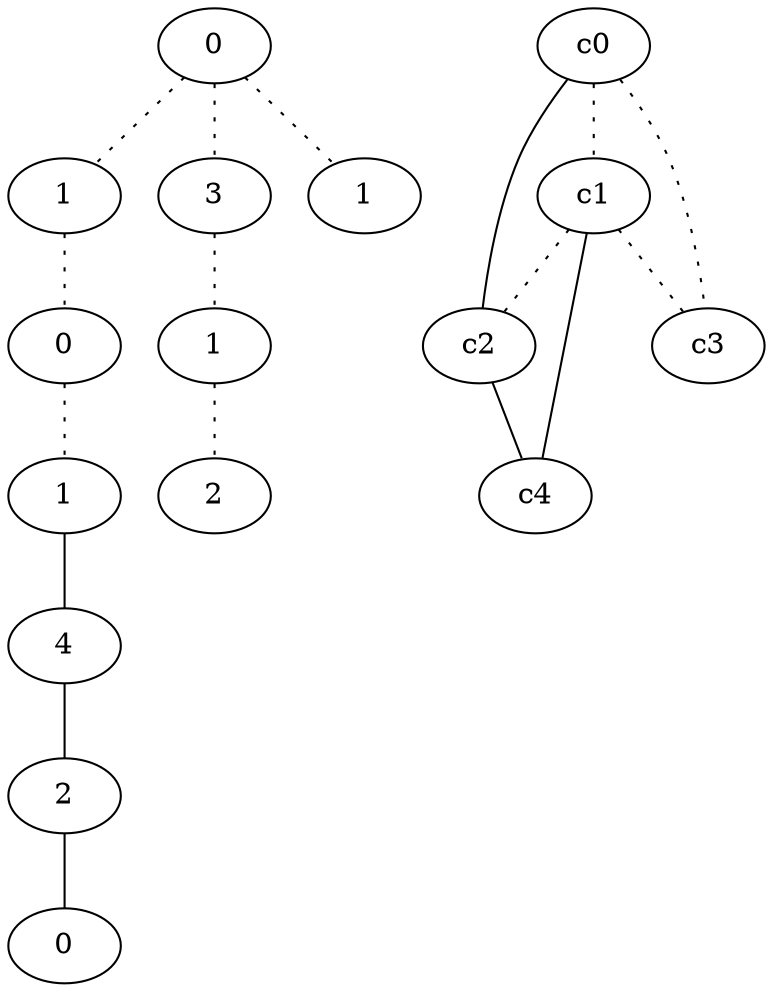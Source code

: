 graph {
a0[label=0];
a1[label=1];
a2[label=0];
a3[label=1];
a4[label=4];
a5[label=2];
a6[label=0];
a7[label=3];
a8[label=1];
a9[label=2];
a10[label=1];
a0 -- a1 [style=dotted];
a0 -- a7 [style=dotted];
a0 -- a10 [style=dotted];
a1 -- a2 [style=dotted];
a2 -- a3 [style=dotted];
a3 -- a4;
a4 -- a5;
a5 -- a6;
a7 -- a8 [style=dotted];
a8 -- a9 [style=dotted];
c0 -- c1 [style=dotted];
c0 -- c2;
c0 -- c3 [style=dotted];
c1 -- c2 [style=dotted];
c1 -- c3 [style=dotted];
c1 -- c4;
c2 -- c4;
}
